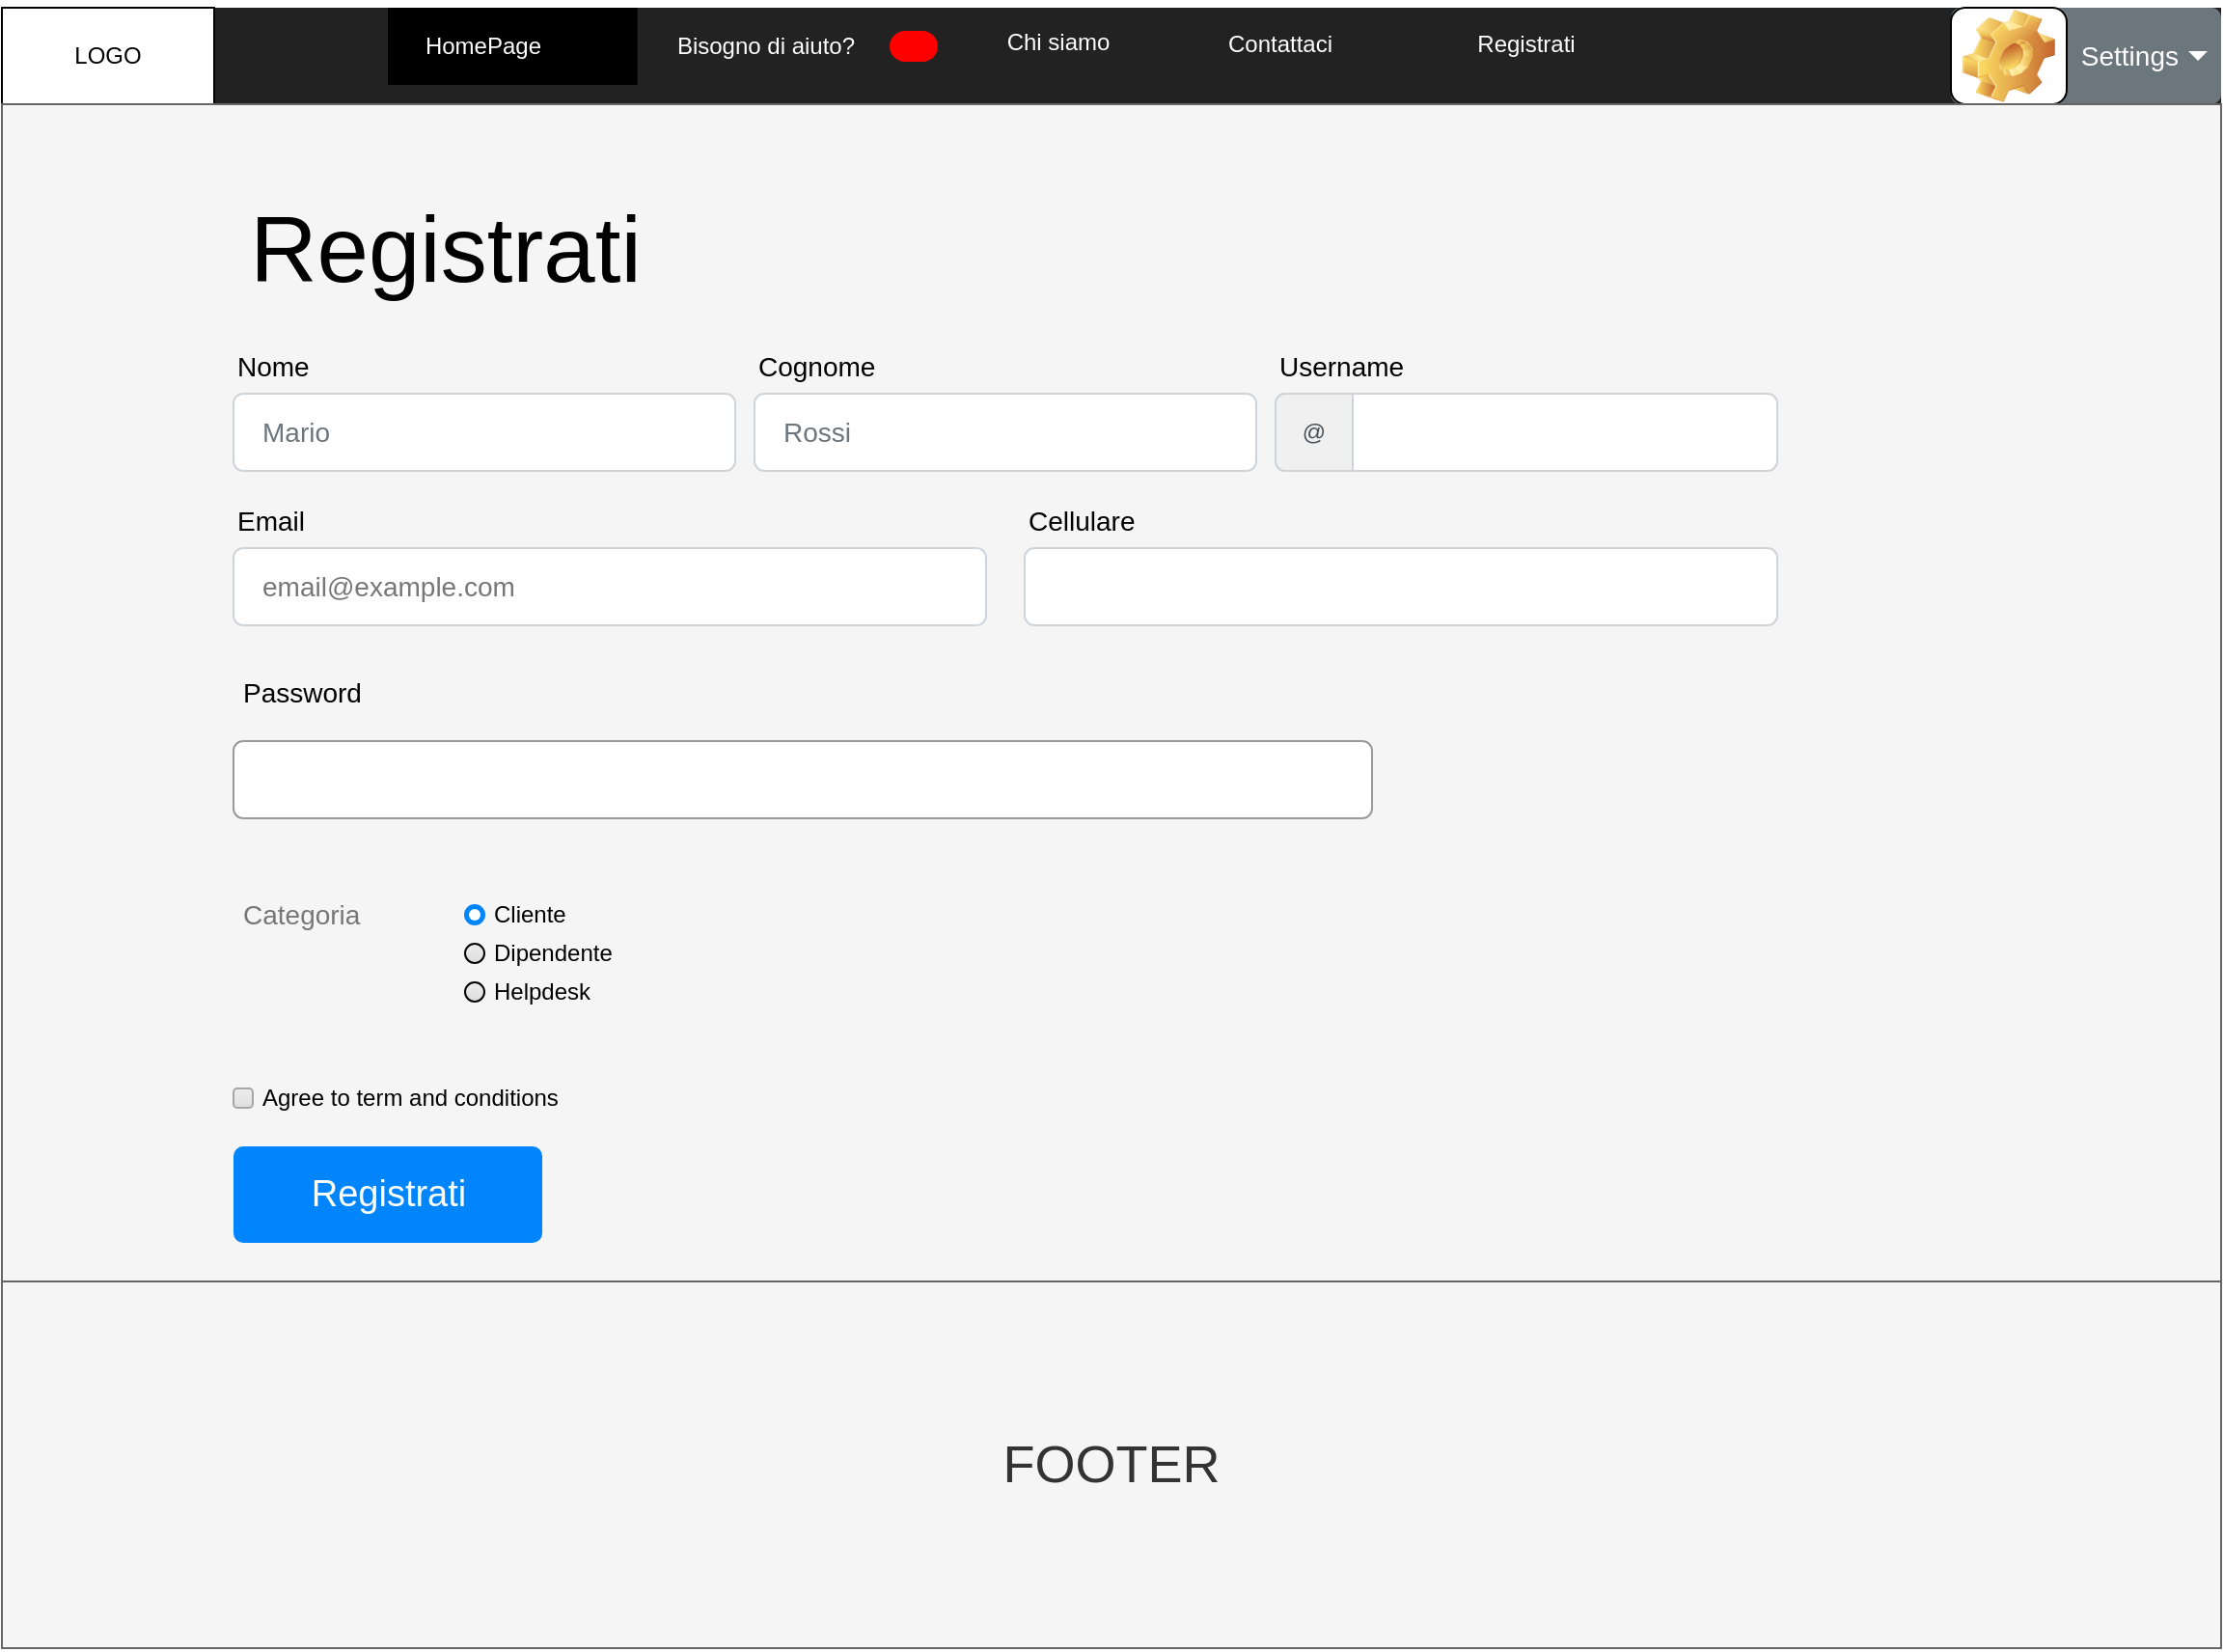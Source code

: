 <mxfile version="14.3.2" type="device"><diagram name="Page-1" id="c9db0220-8083-56f3-ca83-edcdcd058819"><mxGraphModel dx="1489" dy="693" grid="1" gridSize="10" guides="1" tooltips="1" connect="1" arrows="1" fold="1" page="1" pageScale="1.5" pageWidth="826" pageHeight="1169" background="#ffffff" math="0" shadow="0"><root><mxCell id="0" style=";html=1;"/><mxCell id="1" style=";html=1;" parent="0"/><mxCell id="3d76a8aef4d5c911-1" value="" style="html=1;shadow=0;dashed=0;shape=mxgraph.bootstrap.rect;fillColor=#222222;strokeColor=none;whiteSpace=wrap;rounded=0;fontSize=12;fontColor=#000000;align=center;" parent="1" vertex="1"><mxGeometry x="40" y="70" width="1150" height="50" as="geometry"/></mxCell><mxCell id="3d76a8aef4d5c911-2" value="Company" style="html=1;shadow=0;dashed=0;fillColor=none;strokeColor=none;shape=mxgraph.bootstrap.rect;fontColor=#999999;fontSize=14;whiteSpace=wrap;" parent="3d76a8aef4d5c911-1" vertex="1"><mxGeometry width="115" height="26.667" as="geometry"/></mxCell><mxCell id="3d76a8aef4d5c911-3" value="HomePage" style="html=1;shadow=0;dashed=0;shape=mxgraph.bootstrap.rect;fillColor=#000000;strokeColor=none;fontColor=#ffffff;spacingRight=30;whiteSpace=wrap;" parent="3d76a8aef4d5c911-1" vertex="1"><mxGeometry x="200" width="129.38" height="40" as="geometry"/></mxCell><mxCell id="3d76a8aef4d5c911-5" value="&lt;font color=&quot;#ffffff&quot;&gt;Bisogno di aiuto?&lt;/font&gt;" style="html=1;shadow=0;dashed=0;fillColor=none;strokeColor=none;shape=mxgraph.bootstrap.rect;fontColor=#999999;spacingRight=30;whiteSpace=wrap;" parent="3d76a8aef4d5c911-1" vertex="1"><mxGeometry x="331.88" width="158.13" height="40" as="geometry"/></mxCell><mxCell id="3d76a8aef4d5c911-6" value="" style="html=1;shadow=0;dashed=0;shape=mxgraph.bootstrap.rrect;rSize=8;fillColor=#ff0000;strokeColor=none;fontColor=#ffffff;whiteSpace=wrap;" parent="3d76a8aef4d5c911-5" vertex="1"><mxGeometry x="1" y="0.5" width="25" height="16" relative="1" as="geometry"><mxPoint x="-30" y="-8" as="offset"/></mxGeometry></mxCell><mxCell id="3d76a8aef4d5c911-7" value="&lt;font color=&quot;#ffffff&quot;&gt;Chi siamo&lt;/font&gt;" style="html=1;shadow=0;dashed=0;fillColor=none;strokeColor=none;shape=mxgraph.bootstrap.rect;fontColor=#999999;whiteSpace=wrap;" parent="3d76a8aef4d5c911-1" vertex="1"><mxGeometry x="490" y="-3.33" width="115" height="43.33" as="geometry"/></mxCell><mxCell id="3d76a8aef4d5c911-8" value="&lt;font color=&quot;#ffffff&quot;&gt;Contattaci&lt;/font&gt;" style="html=1;shadow=0;dashed=0;fillColor=none;strokeColor=none;shape=mxgraph.bootstrap.rect;fontColor=#999999;whiteSpace=wrap;" parent="3d76a8aef4d5c911-1" vertex="1"><mxGeometry x="605" y="-1.66" width="115" height="41.66" as="geometry"/></mxCell><mxCell id="LqHVTUGFcQ9HSbOH9jTo-1" value="LOGO" style="rounded=0;whiteSpace=wrap;html=1;" vertex="1" parent="3d76a8aef4d5c911-1"><mxGeometry width="110" height="50" as="geometry"/></mxCell><mxCell id="LqHVTUGFcQ9HSbOH9jTo-5" value="&lt;font color=&quot;#ffffff&quot;&gt;Registrati&lt;/font&gt;" style="html=1;shadow=0;dashed=0;fillColor=none;strokeColor=none;shape=mxgraph.bootstrap.rect;fontColor=#999999;whiteSpace=wrap;" vertex="1" parent="3d76a8aef4d5c911-1"><mxGeometry x="720" y="-1.66" width="140" height="41.66" as="geometry"/></mxCell><mxCell id="LqHVTUGFcQ9HSbOH9jTo-6" value="Settings" style="html=1;shadow=0;dashed=0;shape=mxgraph.bootstrap.rrect;rSize=5;strokeColor=none;strokeWidth=1;fillColor=#6C767D;fontColor=#ffffff;whiteSpace=wrap;align=right;verticalAlign=middle;fontStyle=0;fontSize=14;spacingRight=20;" vertex="1" parent="3d76a8aef4d5c911-1"><mxGeometry x="1010" width="140" height="50" as="geometry"/></mxCell><mxCell id="LqHVTUGFcQ9HSbOH9jTo-7" value="" style="shape=triangle;direction=south;fillColor=#ffffff;strokeColor=none;perimeter=none;" vertex="1" parent="LqHVTUGFcQ9HSbOH9jTo-6"><mxGeometry x="1" y="0.5" width="10" height="5" relative="1" as="geometry"><mxPoint x="-17" y="-2.5" as="offset"/></mxGeometry></mxCell><mxCell id="LqHVTUGFcQ9HSbOH9jTo-8" value="Icon" style="icon;html=1;image=img/clipart/Gear_128x128.png" vertex="1" parent="LqHVTUGFcQ9HSbOH9jTo-6"><mxGeometry width="60" height="50" as="geometry"/></mxCell><mxCell id="3d76a8aef4d5c911-17" value="Template name" style="html=1;shadow=0;dashed=0;shape=mxgraph.bootstrap.rect;strokeColor=none;fillColor=none;fontColor=#999999;align=left;spacingLeft=5;whiteSpace=wrap;rounded=0;" parent="1" vertex="1"><mxGeometry x="40" y="130" width="200" height="20" as="geometry"/></mxCell><mxCell id="LqHVTUGFcQ9HSbOH9jTo-25" value="" style="rounded=0;whiteSpace=wrap;html=1;fillColor=#f5f5f5;strokeColor=#666666;fontColor=#333333;" vertex="1" parent="1"><mxGeometry x="40" y="120" width="1150" height="610" as="geometry"/></mxCell><mxCell id="LqHVTUGFcQ9HSbOH9jTo-29" value="Password" style="strokeColor=none;fillColor=none;whiteSpace=wrap;align=left;verticalAlign=middle;fontStyle=0;fontSize=14;spacing=15;" vertex="1" parent="1"><mxGeometry x="150" y="405" width="130" height="40" as="geometry"/></mxCell><mxCell id="LqHVTUGFcQ9HSbOH9jTo-30" value="" style="html=1;shadow=0;dashed=0;shape=mxgraph.bootstrap.rrect;rSize=5;strokeColor=#999999;fillColor=#ffffff;fontColor=#777777;whiteSpace=wrap;align=left;verticalAlign=middle;fontStyle=0;fontSize=14;spacing=15;" vertex="1" parent="1"><mxGeometry x="160" y="450" width="590" height="40" as="geometry"/></mxCell><mxCell id="LqHVTUGFcQ9HSbOH9jTo-31" value="&lt;span style=&quot;font-size: 48px&quot;&gt;Registrati&lt;/span&gt;" style="text;html=1;strokeColor=none;fillColor=none;align=center;verticalAlign=middle;whiteSpace=wrap;rounded=0;" vertex="1" parent="1"><mxGeometry x="160" y="170" width="220" height="50" as="geometry"/></mxCell><mxCell id="LqHVTUGFcQ9HSbOH9jTo-37" value="Cliente" style="html=1;shadow=0;dashed=0;shape=mxgraph.bootstrap.radioButton2;labelPosition=right;verticalLabelPosition=middle;align=left;verticalAlign=middle;gradientColor=#DEDEDE;fillColor=#EDEDED;checked=1;spacing=5;checkedFill=#0085FC;checkedStroke=#ffffff;" vertex="1" parent="1"><mxGeometry x="280" y="535" width="10" height="10" as="geometry"/></mxCell><mxCell id="LqHVTUGFcQ9HSbOH9jTo-38" value="Dipendente" style="html=1;shadow=0;dashed=0;shape=mxgraph.bootstrap.radioButton2;labelPosition=right;verticalLabelPosition=middle;align=left;verticalAlign=middle;gradientColor=#DEDEDE;fillColor=#EDEDED;checked=0;spacing=5;checkedFill=#0085FC;checkedStroke=#ffffff;" vertex="1" parent="1"><mxGeometry x="280" y="555" width="10" height="10" as="geometry"/></mxCell><mxCell id="LqHVTUGFcQ9HSbOH9jTo-39" value="&lt;font color=&quot;#000000&quot;&gt;Helpdesk&lt;/font&gt;" style="html=1;shadow=0;dashed=0;shape=mxgraph.bootstrap.radioButton2;labelPosition=right;verticalLabelPosition=middle;align=left;verticalAlign=middle;gradientColor=#DEDEDE;fillColor=#EDEDED;checked=0;spacing=5;fontColor=#6C767D;checkedFill=#0085FC;checkedStroke=#ffffff;" vertex="1" parent="1"><mxGeometry x="280" y="575" width="10" height="10" as="geometry"/></mxCell><mxCell id="LqHVTUGFcQ9HSbOH9jTo-40" value="&lt;font style=&quot;font-size: 27px&quot;&gt;FOOTER&lt;/font&gt;" style="rounded=0;whiteSpace=wrap;html=1;fillColor=#f5f5f5;strokeColor=#666666;fontColor=#333333;" vertex="1" parent="1"><mxGeometry x="40" y="730" width="1150" height="190" as="geometry"/></mxCell><mxCell id="LqHVTUGFcQ9HSbOH9jTo-45" value="Categoria" style="strokeColor=none;fillColor=none;fontColor=#777777;whiteSpace=wrap;align=left;verticalAlign=middle;fontStyle=0;fontSize=14;spacing=15;" vertex="1" parent="1"><mxGeometry x="150" y="520" width="150" height="40" as="geometry"/></mxCell><mxCell id="LqHVTUGFcQ9HSbOH9jTo-47" value="Nome" style="fillColor=none;strokeColor=none;align=left;fontSize=14;" vertex="1" parent="1"><mxGeometry x="160" y="240" width="100" height="30" as="geometry"/></mxCell><mxCell id="LqHVTUGFcQ9HSbOH9jTo-48" value="Mario" style="html=1;shadow=0;dashed=0;shape=mxgraph.bootstrap.rrect;rSize=5;fillColor=#ffffff;strokeColor=#CED4DA;align=left;spacing=15;fontSize=14;fontColor=#6C767D;" vertex="1" parent="1"><mxGeometry x="160" y="270" width="260" height="40" as="geometry"/></mxCell><mxCell id="LqHVTUGFcQ9HSbOH9jTo-49" value="Cognome" style="fillColor=none;strokeColor=none;align=left;fontSize=14;" vertex="1" parent="1"><mxGeometry x="430" y="240" width="100" height="30" as="geometry"/></mxCell><mxCell id="LqHVTUGFcQ9HSbOH9jTo-50" value="Rossi" style="html=1;shadow=0;dashed=0;shape=mxgraph.bootstrap.rrect;rSize=5;fillColor=#ffffff;strokeColor=#CED4DA;align=left;spacing=15;fontSize=14;fontColor=#6C767D;" vertex="1" parent="1"><mxGeometry x="430" y="270" width="260" height="40" as="geometry"/></mxCell><mxCell id="LqHVTUGFcQ9HSbOH9jTo-51" value="Username" style="fillColor=none;strokeColor=none;align=left;fontSize=14;" vertex="1" parent="1"><mxGeometry x="700" y="240" width="100" height="30" as="geometry"/></mxCell><mxCell id="LqHVTUGFcQ9HSbOH9jTo-52" value="" style="html=1;shadow=0;dashed=0;shape=mxgraph.bootstrap.rrect;rSize=5;fillColor=#ffffff;strokeColor=#CED4DA;align=left;spacingLeft=50;fontSize=14;fontColor=#6C767D;" vertex="1" parent="1"><mxGeometry x="700" y="270" width="260" height="40" as="geometry"/></mxCell><mxCell id="LqHVTUGFcQ9HSbOH9jTo-53" value="@" style="html=1;shadow=0;dashed=0;shape=mxgraph.bootstrap.leftButton;rSize=5;strokeColor=#CED4DA;fillColor=#f0f0f0;whiteSpace=wrap;resizeHeight=1;fontColor=#495057;" vertex="1" parent="LqHVTUGFcQ9HSbOH9jTo-52"><mxGeometry width="40" height="40" relative="1" as="geometry"/></mxCell><mxCell id="LqHVTUGFcQ9HSbOH9jTo-54" value="Email" style="fillColor=none;strokeColor=none;align=left;fontSize=14;" vertex="1" parent="1"><mxGeometry x="160" y="320" width="100" height="30" as="geometry"/></mxCell><mxCell id="LqHVTUGFcQ9HSbOH9jTo-55" value="&lt;span style=&quot;color: rgb(119 , 119 , 119)&quot;&gt;email@example.com&lt;/span&gt;" style="html=1;shadow=0;dashed=0;shape=mxgraph.bootstrap.rrect;rSize=5;fillColor=#ffffff;strokeColor=#CED4DA;align=left;spacing=15;fontSize=14;fontColor=#6C767D;" vertex="1" parent="1"><mxGeometry x="160" y="350" width="390" height="40" as="geometry"/></mxCell><mxCell id="LqHVTUGFcQ9HSbOH9jTo-60" value="Cellulare" style="fillColor=none;strokeColor=none;align=left;fontSize=14;" vertex="1" parent="1"><mxGeometry x="570" y="320" width="190" height="30" as="geometry"/></mxCell><mxCell id="LqHVTUGFcQ9HSbOH9jTo-61" value="" style="html=1;shadow=0;dashed=0;shape=mxgraph.bootstrap.rrect;rSize=5;fillColor=#ffffff;strokeColor=#CED4DA;align=left;spacing=15;fontSize=14;fontColor=#6C767D;" vertex="1" parent="1"><mxGeometry x="570" y="350" width="390" height="40" as="geometry"/></mxCell><mxCell id="LqHVTUGFcQ9HSbOH9jTo-62" value="Agree to term and conditions" style="html=1;shadow=0;dashed=0;shape=mxgraph.bootstrap.checkbox2;labelPosition=right;verticalLabelPosition=middle;align=left;verticalAlign=middle;gradientColor=#DEDEDE;fillColor=#EDEDED;strokeColor=#A6A6A6;checked=0;spacing=5;checkedFill=#0085FC;checkedStroke=#ffffff;" vertex="1" parent="1"><mxGeometry x="160" y="630" width="10" height="10" as="geometry"/></mxCell><mxCell id="LqHVTUGFcQ9HSbOH9jTo-63" value="&lt;font style=&quot;font-size: 19px&quot;&gt;Registrati&lt;/font&gt;" style="html=1;shadow=0;dashed=0;shape=mxgraph.bootstrap.rrect;rSize=5;fillColor=#0085FC;strokeColor=none;align=center;spacing=15;fontSize=14;fontColor=#ffffff;" vertex="1" parent="1"><mxGeometry x="160" y="660" width="160" height="50" as="geometry"/></mxCell></root></mxGraphModel></diagram></mxfile>